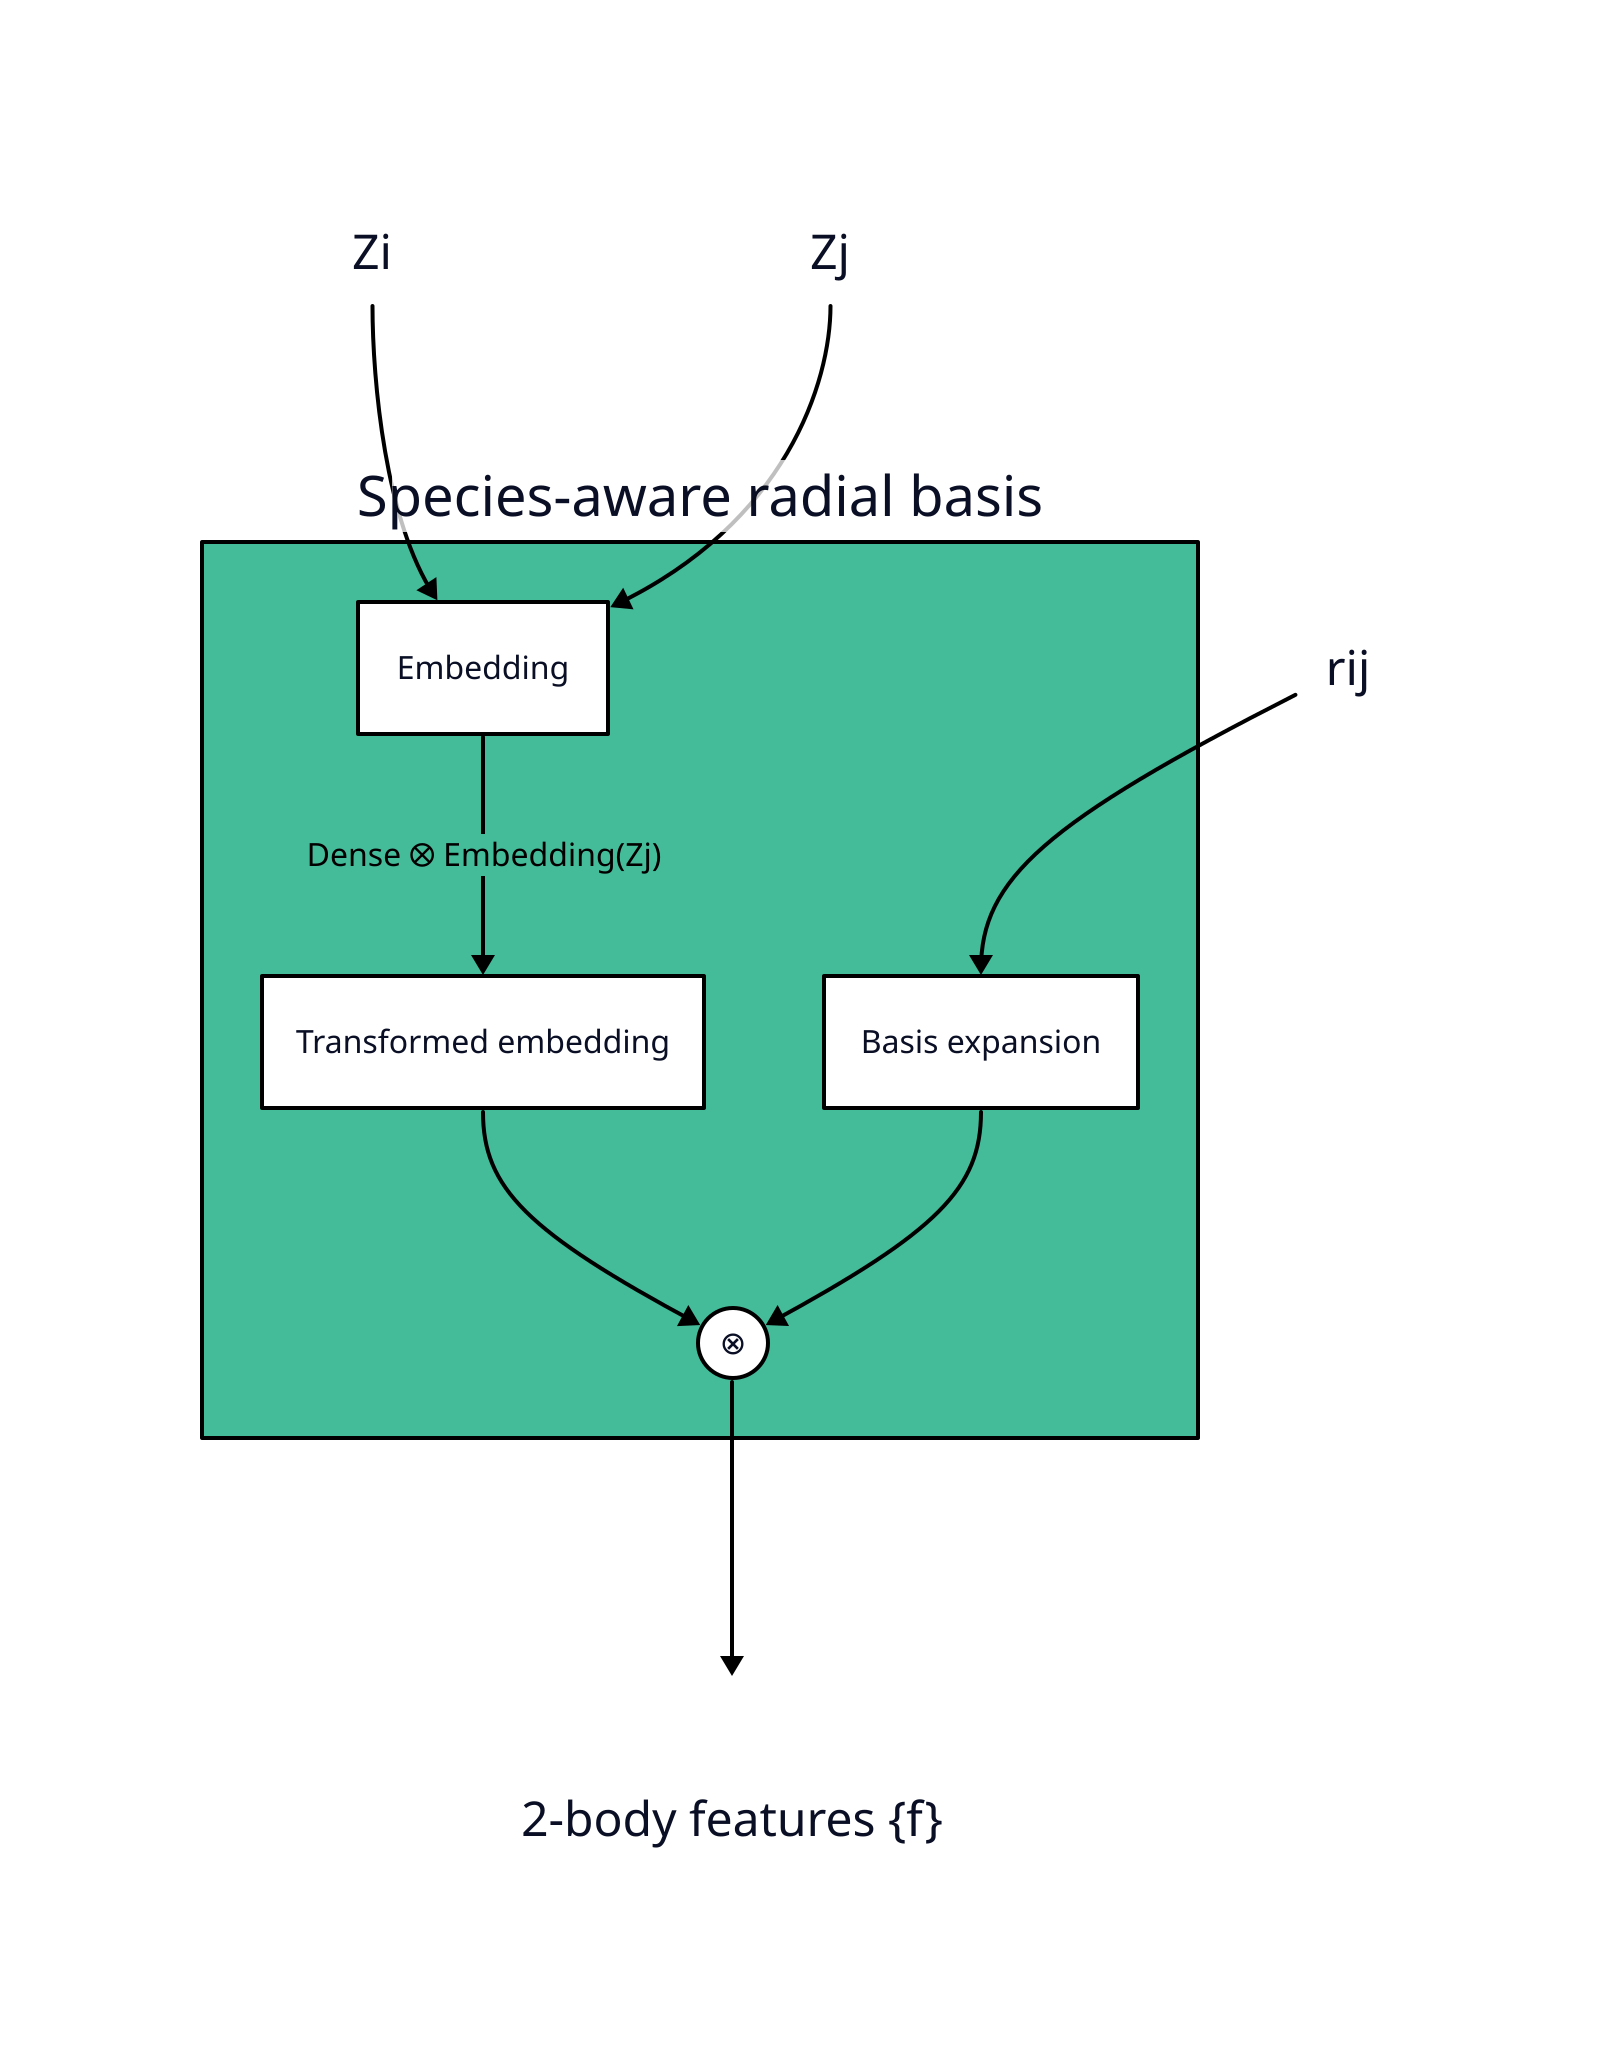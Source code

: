 # zi: {class: empty
#      label: ""
#      label.near: bottom-center
#      equation: |latex 
#                 \\large{Z_i}
#                |
#     }
zi: Zi {class: empty}
zj: Zj {class: empty}
r: rij {class: empty}
f: "2-body features \{f\}" {class: empty;label.near: outside-top-center}
# ins.class: input
sarb: Species-aware radial basis {
    class: sarb
    embedding: Embedding {class: in_module}
    basis: Basis expansion {class: in_module}
    transformed_embedding: Transformed embedding {class: in_module}
    ⊗: {class: operator}
    # ⊕: {class: operator}


    embedding -> transformed_embedding: Dense ⭙ Embedding(Zj) {style: {stroke: "#000000"; font-color: black}}
    transformed_embedding -> ⊗: {style: {stroke: "#000000"}}
    basis -> ⊗: {style: {stroke: "#000000"}}
    # ⊗ -> ⊕: {style: {stroke: "#000000"}}
    # transformed_embedding -> ⊕: Residual connection {style: {stroke: "#000000"; font-color: black}}
}

zi -> sarb.embedding: {style: {stroke: "#000000"}}
zj -> sarb.embedding: {style: {stroke: "#000000"}}
r -> sarb.basis: {style: {stroke: "#000000"}}
sarb.⊗ -> f: {style: {stroke: "#000000"}}


classes: {
    operator: {shape: circle
               width: 35
               height: 35
               style: {fill: "#FFFFFF"
                       stroke: "#000000"
                    #    font: mono
                      }
    }
    empty: {
            # label: ""
            width: 50
            height: 50
            style: {
                fill: transparent
                stroke: transparent
                font-size: 24
            }
    }
    sarb: {
        style: {
            fill: "#44BB99"
            stroke: "#000000"
        }
    }
    in_module: {
        style: {
            fill: "#FFFFFF"
            stroke: "#000000"
            # opacity: 0.5
        }
    }
    ac: {
        style: {
            fill: "#BBCC33"
            stroke: "#000000"
        }
    }
    bc: {
        style: {
            fill: "#EEDD88"
            stroke: "#000000"
        }
    }
    rd: {
        style: {
            fill: "#EE8866"
            stroke: "#000000"
        }
    }
    ro: {
        style: {
            fill: "#FFAABB"
            stroke: "#000000"
        }
    }
    outs: {
        style: {
            fill: "#DDDDDD"
            stroke: "#000000"
            multiple: true
        }
    }
    input : {
        # label: ""
        width: 50
        height: 50
        style: {
            fill: "#99DDFF"
            stroke: "#000000"
            multiple: true
        }
    }
}

vars: {
    d2-config: {
      layout-engine: elk
    #   theme-id: 101
    }
}